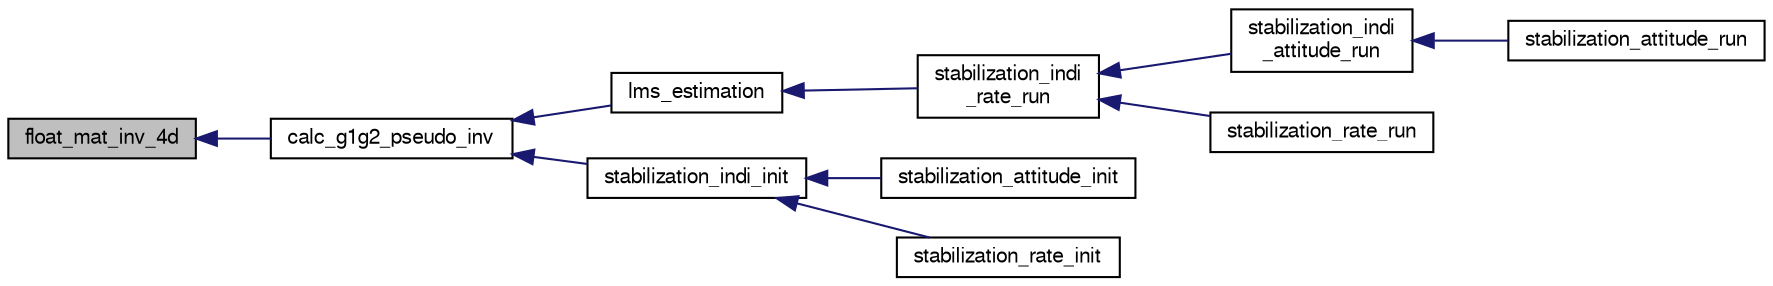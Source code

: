 digraph "float_mat_inv_4d"
{
  edge [fontname="FreeSans",fontsize="10",labelfontname="FreeSans",labelfontsize="10"];
  node [fontname="FreeSans",fontsize="10",shape=record];
  rankdir="LR";
  Node1 [label="float_mat_inv_4d",height=0.2,width=0.4,color="black", fillcolor="grey75", style="filled", fontcolor="black"];
  Node1 -> Node2 [dir="back",color="midnightblue",fontsize="10",style="solid",fontname="FreeSans"];
  Node2 [label="calc_g1g2_pseudo_inv",height=0.2,width=0.4,color="black", fillcolor="white", style="filled",URL="$stabilization__indi_8c.html#a002d649f1f8bff9493c6756cdbbe8fe3",tooltip="Function that calculates the pseudo-inverse of (G1+G2). "];
  Node2 -> Node3 [dir="back",color="midnightblue",fontsize="10",style="solid",fontname="FreeSans"];
  Node3 [label="lms_estimation",height=0.2,width=0.4,color="black", fillcolor="white", style="filled",URL="$stabilization__indi_8c.html#ad4a81c601235942469d940e7ac5f400e",tooltip="Function that estimates the control effectiveness of each actuator online. "];
  Node3 -> Node4 [dir="back",color="midnightblue",fontsize="10",style="solid",fontname="FreeSans"];
  Node4 [label="stabilization_indi\l_rate_run",height=0.2,width=0.4,color="black", fillcolor="white", style="filled",URL="$stabilization__indi__simple_8h.html#abb616d415224721c6dbb6cc648b696c2",tooltip="Does the INDI calculations. "];
  Node4 -> Node5 [dir="back",color="midnightblue",fontsize="10",style="solid",fontname="FreeSans"];
  Node5 [label="stabilization_indi\l_attitude_run",height=0.2,width=0.4,color="black", fillcolor="white", style="filled",URL="$stabilization__indi__simple_8h.html#a32497fd2d2c56c87a83bddb1f7b62fa8",tooltip="runs stabilization indi "];
  Node5 -> Node6 [dir="back",color="midnightblue",fontsize="10",style="solid",fontname="FreeSans"];
  Node6 [label="stabilization_attitude_run",height=0.2,width=0.4,color="black", fillcolor="white", style="filled",URL="$stabilization__attitude__quat__indi_8c.html#add1138c9aae1adaafdb42ddf2f0c039a"];
  Node4 -> Node7 [dir="back",color="midnightblue",fontsize="10",style="solid",fontname="FreeSans"];
  Node7 [label="stabilization_rate_run",height=0.2,width=0.4,color="black", fillcolor="white", style="filled",URL="$stabilization__rate__indi_8c.html#acfa2e0820b52aea2dce670dd9295b540",tooltip="Run indi rate interface from the \"stabilization_rate_run\" function. "];
  Node2 -> Node8 [dir="back",color="midnightblue",fontsize="10",style="solid",fontname="FreeSans"];
  Node8 [label="stabilization_indi_init",height=0.2,width=0.4,color="black", fillcolor="white", style="filled",URL="$stabilization__indi__simple_8h.html#a9b355db7dd60fd053f3fff04eccdc11b",tooltip="Function that initializes important values upon engaging INDI. "];
  Node8 -> Node9 [dir="back",color="midnightblue",fontsize="10",style="solid",fontname="FreeSans"];
  Node9 [label="stabilization_attitude_init",height=0.2,width=0.4,color="black", fillcolor="white", style="filled",URL="$stabilization__attitude__quat__indi_8c.html#a03d27593d891182c04fc5337766733d1",tooltip="stabilization_attitude_init "];
  Node8 -> Node10 [dir="back",color="midnightblue",fontsize="10",style="solid",fontname="FreeSans"];
  Node10 [label="stabilization_rate_init",height=0.2,width=0.4,color="black", fillcolor="white", style="filled",URL="$stabilization__rate__indi_8c.html#afe4783ecccebfb6cfe611d7f248801c2",tooltip="Initialize rate controller. "];
}

